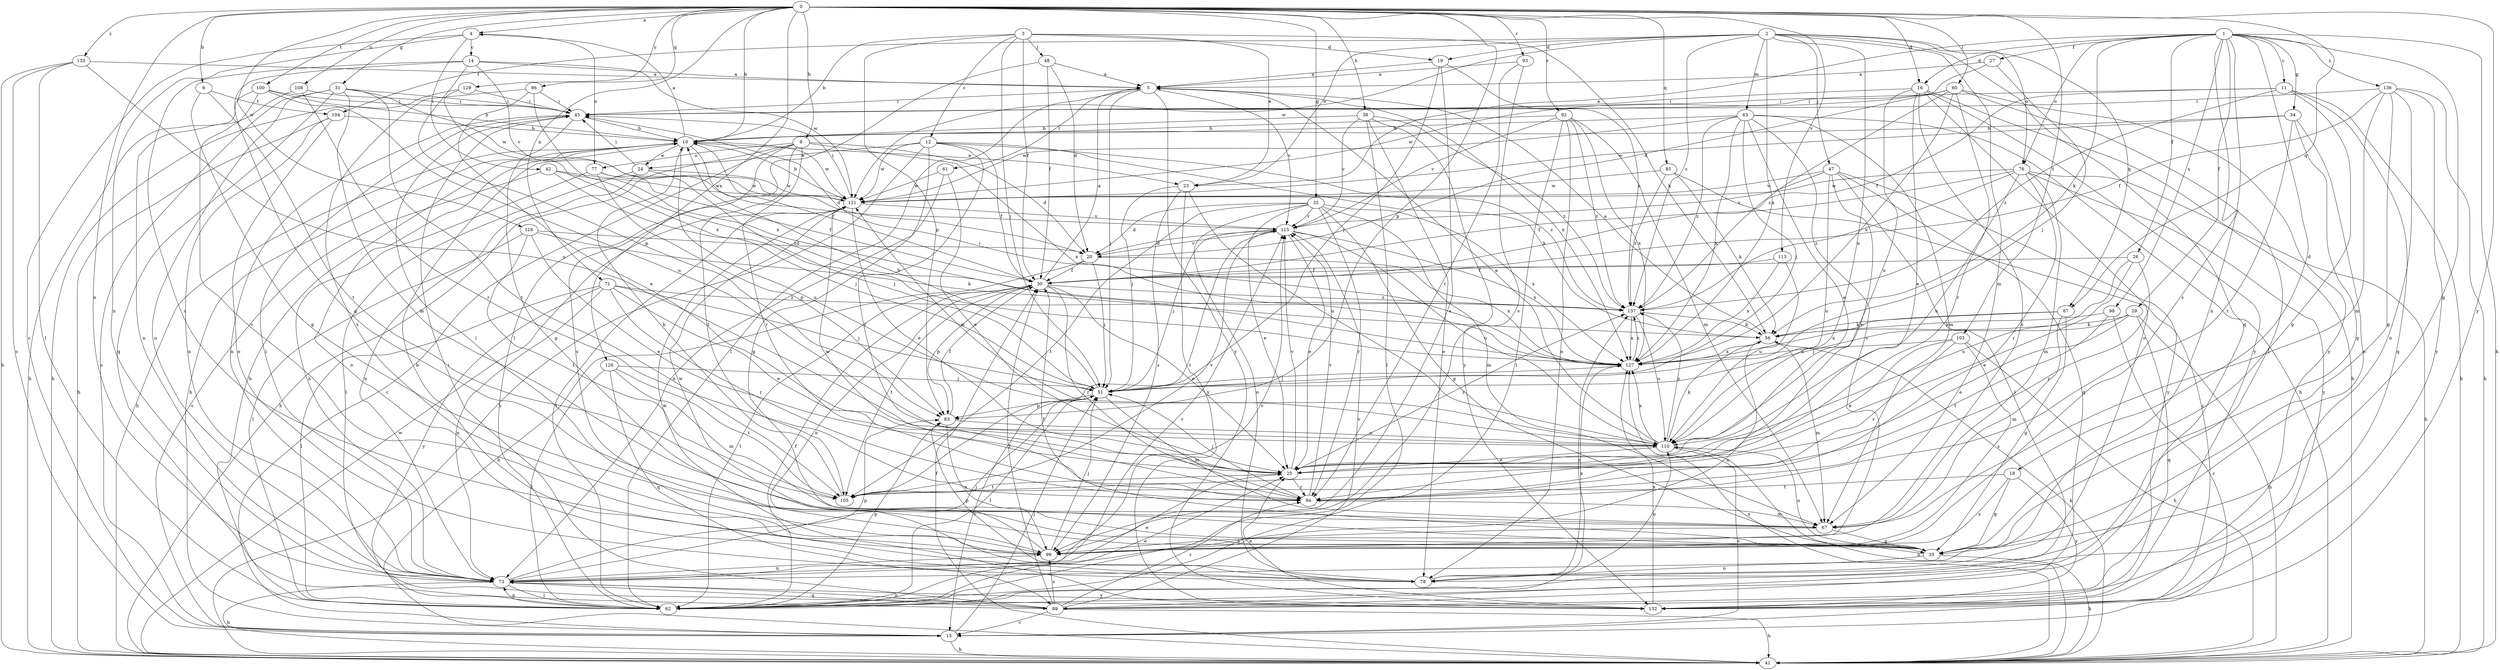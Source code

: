 strict digraph  {
0;
1;
2;
3;
4;
5;
6;
8;
10;
11;
12;
14;
15;
16;
18;
19;
20;
23;
24;
25;
26;
27;
29;
30;
31;
32;
34;
35;
38;
41;
42;
45;
47;
48;
51;
56;
60;
61;
62;
63;
67;
71;
73;
76;
77;
78;
83;
85;
86;
87;
89;
92;
93;
94;
98;
99;
100;
103;
104;
105;
108;
110;
113;
115;
116;
121;
126;
127;
129;
132;
133;
136;
137;
0 -> 4  [label=a];
0 -> 6  [label=b];
0 -> 8  [label=b];
0 -> 10  [label=b];
0 -> 16  [label=d];
0 -> 31  [label=g];
0 -> 32  [label=g];
0 -> 38  [label=h];
0 -> 60  [label=l];
0 -> 71  [label=n];
0 -> 73  [label=n];
0 -> 83  [label=p];
0 -> 85  [label=q];
0 -> 86  [label=q];
0 -> 87  [label=q];
0 -> 92  [label=r];
0 -> 93  [label=r];
0 -> 100  [label=t];
0 -> 103  [label=t];
0 -> 108  [label=u];
0 -> 113  [label=v];
0 -> 116  [label=w];
0 -> 126  [label=x];
0 -> 129  [label=y];
0 -> 132  [label=y];
0 -> 133  [label=z];
1 -> 11  [label=c];
1 -> 16  [label=d];
1 -> 18  [label=d];
1 -> 23  [label=e];
1 -> 26  [label=f];
1 -> 27  [label=f];
1 -> 29  [label=f];
1 -> 34  [label=g];
1 -> 35  [label=g];
1 -> 41  [label=h];
1 -> 56  [label=k];
1 -> 73  [label=n];
1 -> 76  [label=o];
1 -> 98  [label=s];
1 -> 99  [label=s];
1 -> 136  [label=z];
2 -> 19  [label=d];
2 -> 23  [label=e];
2 -> 47  [label=j];
2 -> 63  [label=m];
2 -> 67  [label=m];
2 -> 76  [label=o];
2 -> 87  [label=q];
2 -> 89  [label=q];
2 -> 104  [label=t];
2 -> 110  [label=u];
2 -> 121  [label=w];
2 -> 127  [label=x];
2 -> 137  [label=z];
3 -> 10  [label=b];
3 -> 12  [label=c];
3 -> 19  [label=d];
3 -> 23  [label=e];
3 -> 30  [label=f];
3 -> 48  [label=j];
3 -> 51  [label=j];
3 -> 56  [label=k];
3 -> 83  [label=p];
4 -> 14  [label=c];
4 -> 15  [label=c];
4 -> 42  [label=i];
4 -> 73  [label=n];
4 -> 77  [label=o];
5 -> 45  [label=i];
5 -> 51  [label=j];
5 -> 61  [label=l];
5 -> 62  [label=l];
5 -> 115  [label=v];
5 -> 127  [label=x];
5 -> 132  [label=y];
6 -> 35  [label=g];
6 -> 104  [label=t];
6 -> 105  [label=t];
8 -> 15  [label=c];
8 -> 20  [label=d];
8 -> 41  [label=h];
8 -> 77  [label=o];
8 -> 94  [label=r];
8 -> 99  [label=s];
8 -> 105  [label=t];
8 -> 127  [label=x];
10 -> 4  [label=a];
10 -> 20  [label=d];
10 -> 23  [label=e];
10 -> 24  [label=e];
10 -> 30  [label=f];
10 -> 41  [label=h];
10 -> 78  [label=o];
10 -> 110  [label=u];
10 -> 121  [label=w];
11 -> 30  [label=f];
11 -> 35  [label=g];
11 -> 41  [label=h];
11 -> 45  [label=i];
11 -> 89  [label=q];
11 -> 137  [label=z];
12 -> 24  [label=e];
12 -> 30  [label=f];
12 -> 35  [label=g];
12 -> 41  [label=h];
12 -> 56  [label=k];
12 -> 94  [label=r];
12 -> 121  [label=w];
12 -> 137  [label=z];
14 -> 5  [label=a];
14 -> 35  [label=g];
14 -> 83  [label=p];
14 -> 99  [label=s];
14 -> 115  [label=v];
14 -> 121  [label=w];
15 -> 10  [label=b];
15 -> 41  [label=h];
15 -> 51  [label=j];
16 -> 25  [label=e];
16 -> 41  [label=h];
16 -> 45  [label=i];
16 -> 78  [label=o];
16 -> 99  [label=s];
16 -> 110  [label=u];
16 -> 132  [label=y];
18 -> 35  [label=g];
18 -> 99  [label=s];
18 -> 105  [label=t];
18 -> 132  [label=y];
19 -> 5  [label=a];
19 -> 51  [label=j];
19 -> 99  [label=s];
19 -> 137  [label=z];
20 -> 30  [label=f];
20 -> 41  [label=h];
20 -> 51  [label=j];
20 -> 115  [label=v];
20 -> 127  [label=x];
23 -> 51  [label=j];
23 -> 99  [label=s];
23 -> 110  [label=u];
23 -> 132  [label=y];
24 -> 45  [label=i];
24 -> 51  [label=j];
24 -> 62  [label=l];
24 -> 73  [label=n];
24 -> 121  [label=w];
25 -> 94  [label=r];
25 -> 105  [label=t];
25 -> 115  [label=v];
25 -> 137  [label=z];
26 -> 25  [label=e];
26 -> 30  [label=f];
26 -> 94  [label=r];
26 -> 110  [label=u];
27 -> 5  [label=a];
27 -> 20  [label=d];
27 -> 51  [label=j];
29 -> 25  [label=e];
29 -> 41  [label=h];
29 -> 51  [label=j];
29 -> 56  [label=k];
29 -> 89  [label=q];
30 -> 5  [label=a];
30 -> 25  [label=e];
30 -> 62  [label=l];
30 -> 78  [label=o];
30 -> 83  [label=p];
30 -> 94  [label=r];
30 -> 105  [label=t];
30 -> 137  [label=z];
31 -> 15  [label=c];
31 -> 45  [label=i];
31 -> 67  [label=m];
31 -> 73  [label=n];
31 -> 89  [label=q];
31 -> 105  [label=t];
31 -> 121  [label=w];
32 -> 20  [label=d];
32 -> 25  [label=e];
32 -> 35  [label=g];
32 -> 67  [label=m];
32 -> 78  [label=o];
32 -> 94  [label=r];
32 -> 105  [label=t];
32 -> 115  [label=v];
32 -> 127  [label=x];
34 -> 10  [label=b];
34 -> 35  [label=g];
34 -> 78  [label=o];
34 -> 94  [label=r];
34 -> 121  [label=w];
35 -> 30  [label=f];
35 -> 41  [label=h];
35 -> 78  [label=o];
35 -> 110  [label=u];
38 -> 10  [label=b];
38 -> 62  [label=l];
38 -> 78  [label=o];
38 -> 115  [label=v];
38 -> 132  [label=y];
38 -> 137  [label=z];
41 -> 30  [label=f];
41 -> 56  [label=k];
41 -> 121  [label=w];
41 -> 127  [label=x];
42 -> 15  [label=c];
42 -> 51  [label=j];
42 -> 121  [label=w];
42 -> 137  [label=z];
45 -> 10  [label=b];
45 -> 35  [label=g];
45 -> 73  [label=n];
47 -> 25  [label=e];
47 -> 62  [label=l];
47 -> 89  [label=q];
47 -> 110  [label=u];
47 -> 115  [label=v];
47 -> 121  [label=w];
47 -> 132  [label=y];
48 -> 5  [label=a];
48 -> 20  [label=d];
48 -> 30  [label=f];
48 -> 62  [label=l];
51 -> 10  [label=b];
51 -> 15  [label=c];
51 -> 62  [label=l];
51 -> 67  [label=m];
51 -> 83  [label=p];
56 -> 5  [label=a];
56 -> 67  [label=m];
56 -> 73  [label=n];
56 -> 127  [label=x];
60 -> 45  [label=i];
60 -> 62  [label=l];
60 -> 94  [label=r];
60 -> 121  [label=w];
60 -> 127  [label=x];
60 -> 132  [label=y];
60 -> 137  [label=z];
61 -> 25  [label=e];
61 -> 73  [label=n];
61 -> 121  [label=w];
62 -> 10  [label=b];
62 -> 25  [label=e];
62 -> 30  [label=f];
62 -> 73  [label=n];
62 -> 83  [label=p];
62 -> 115  [label=v];
62 -> 137  [label=z];
63 -> 10  [label=b];
63 -> 25  [label=e];
63 -> 41  [label=h];
63 -> 51  [label=j];
63 -> 67  [label=m];
63 -> 99  [label=s];
63 -> 121  [label=w];
63 -> 127  [label=x];
63 -> 137  [label=z];
67 -> 35  [label=g];
67 -> 99  [label=s];
71 -> 25  [label=e];
71 -> 51  [label=j];
71 -> 62  [label=l];
71 -> 73  [label=n];
71 -> 94  [label=r];
71 -> 132  [label=y];
71 -> 137  [label=z];
73 -> 25  [label=e];
73 -> 41  [label=h];
73 -> 45  [label=i];
73 -> 51  [label=j];
73 -> 62  [label=l];
73 -> 83  [label=p];
73 -> 89  [label=q];
73 -> 115  [label=v];
73 -> 132  [label=y];
76 -> 30  [label=f];
76 -> 41  [label=h];
76 -> 67  [label=m];
76 -> 94  [label=r];
76 -> 110  [label=u];
76 -> 121  [label=w];
76 -> 132  [label=y];
76 -> 137  [label=z];
77 -> 30  [label=f];
77 -> 73  [label=n];
77 -> 83  [label=p];
77 -> 121  [label=w];
78 -> 10  [label=b];
78 -> 83  [label=p];
78 -> 110  [label=u];
78 -> 127  [label=x];
83 -> 30  [label=f];
83 -> 99  [label=s];
83 -> 110  [label=u];
85 -> 15  [label=c];
85 -> 56  [label=k];
85 -> 121  [label=w];
85 -> 137  [label=z];
86 -> 25  [label=e];
86 -> 45  [label=i];
86 -> 99  [label=s];
86 -> 127  [label=x];
87 -> 35  [label=g];
87 -> 56  [label=k];
87 -> 67  [label=m];
87 -> 127  [label=x];
89 -> 15  [label=c];
89 -> 30  [label=f];
89 -> 41  [label=h];
89 -> 45  [label=i];
89 -> 73  [label=n];
89 -> 94  [label=r];
89 -> 99  [label=s];
89 -> 115  [label=v];
92 -> 10  [label=b];
92 -> 62  [label=l];
92 -> 67  [label=m];
92 -> 78  [label=o];
92 -> 115  [label=v];
92 -> 127  [label=x];
92 -> 137  [label=z];
93 -> 5  [label=a];
93 -> 94  [label=r];
93 -> 99  [label=s];
94 -> 51  [label=j];
94 -> 67  [label=m];
94 -> 115  [label=v];
94 -> 121  [label=w];
98 -> 15  [label=c];
98 -> 56  [label=k];
98 -> 105  [label=t];
99 -> 45  [label=i];
99 -> 51  [label=j];
99 -> 73  [label=n];
99 -> 121  [label=w];
100 -> 10  [label=b];
100 -> 41  [label=h];
100 -> 45  [label=i];
100 -> 99  [label=s];
100 -> 110  [label=u];
103 -> 25  [label=e];
103 -> 41  [label=h];
103 -> 94  [label=r];
103 -> 99  [label=s];
103 -> 127  [label=x];
104 -> 10  [label=b];
104 -> 41  [label=h];
104 -> 73  [label=n];
104 -> 78  [label=o];
105 -> 10  [label=b];
105 -> 115  [label=v];
108 -> 45  [label=i];
108 -> 73  [label=n];
108 -> 94  [label=r];
110 -> 5  [label=a];
110 -> 15  [label=c];
110 -> 25  [label=e];
110 -> 41  [label=h];
110 -> 56  [label=k];
110 -> 121  [label=w];
110 -> 127  [label=x];
110 -> 137  [label=z];
113 -> 30  [label=f];
113 -> 110  [label=u];
113 -> 127  [label=x];
115 -> 20  [label=d];
115 -> 25  [label=e];
115 -> 51  [label=j];
115 -> 105  [label=t];
115 -> 110  [label=u];
115 -> 127  [label=x];
116 -> 20  [label=d];
116 -> 25  [label=e];
116 -> 56  [label=k];
116 -> 62  [label=l];
116 -> 105  [label=t];
121 -> 10  [label=b];
121 -> 25  [label=e];
121 -> 45  [label=i];
121 -> 62  [label=l];
121 -> 115  [label=v];
126 -> 51  [label=j];
126 -> 62  [label=l];
126 -> 67  [label=m];
126 -> 89  [label=q];
126 -> 105  [label=t];
127 -> 45  [label=i];
127 -> 51  [label=j];
127 -> 137  [label=z];
129 -> 41  [label=h];
129 -> 45  [label=i];
129 -> 127  [label=x];
132 -> 25  [label=e];
132 -> 121  [label=w];
132 -> 127  [label=x];
133 -> 5  [label=a];
133 -> 15  [label=c];
133 -> 41  [label=h];
133 -> 62  [label=l];
133 -> 110  [label=u];
136 -> 30  [label=f];
136 -> 35  [label=g];
136 -> 41  [label=h];
136 -> 45  [label=i];
136 -> 67  [label=m];
136 -> 78  [label=o];
136 -> 132  [label=y];
137 -> 56  [label=k];
137 -> 110  [label=u];
137 -> 127  [label=x];
}
